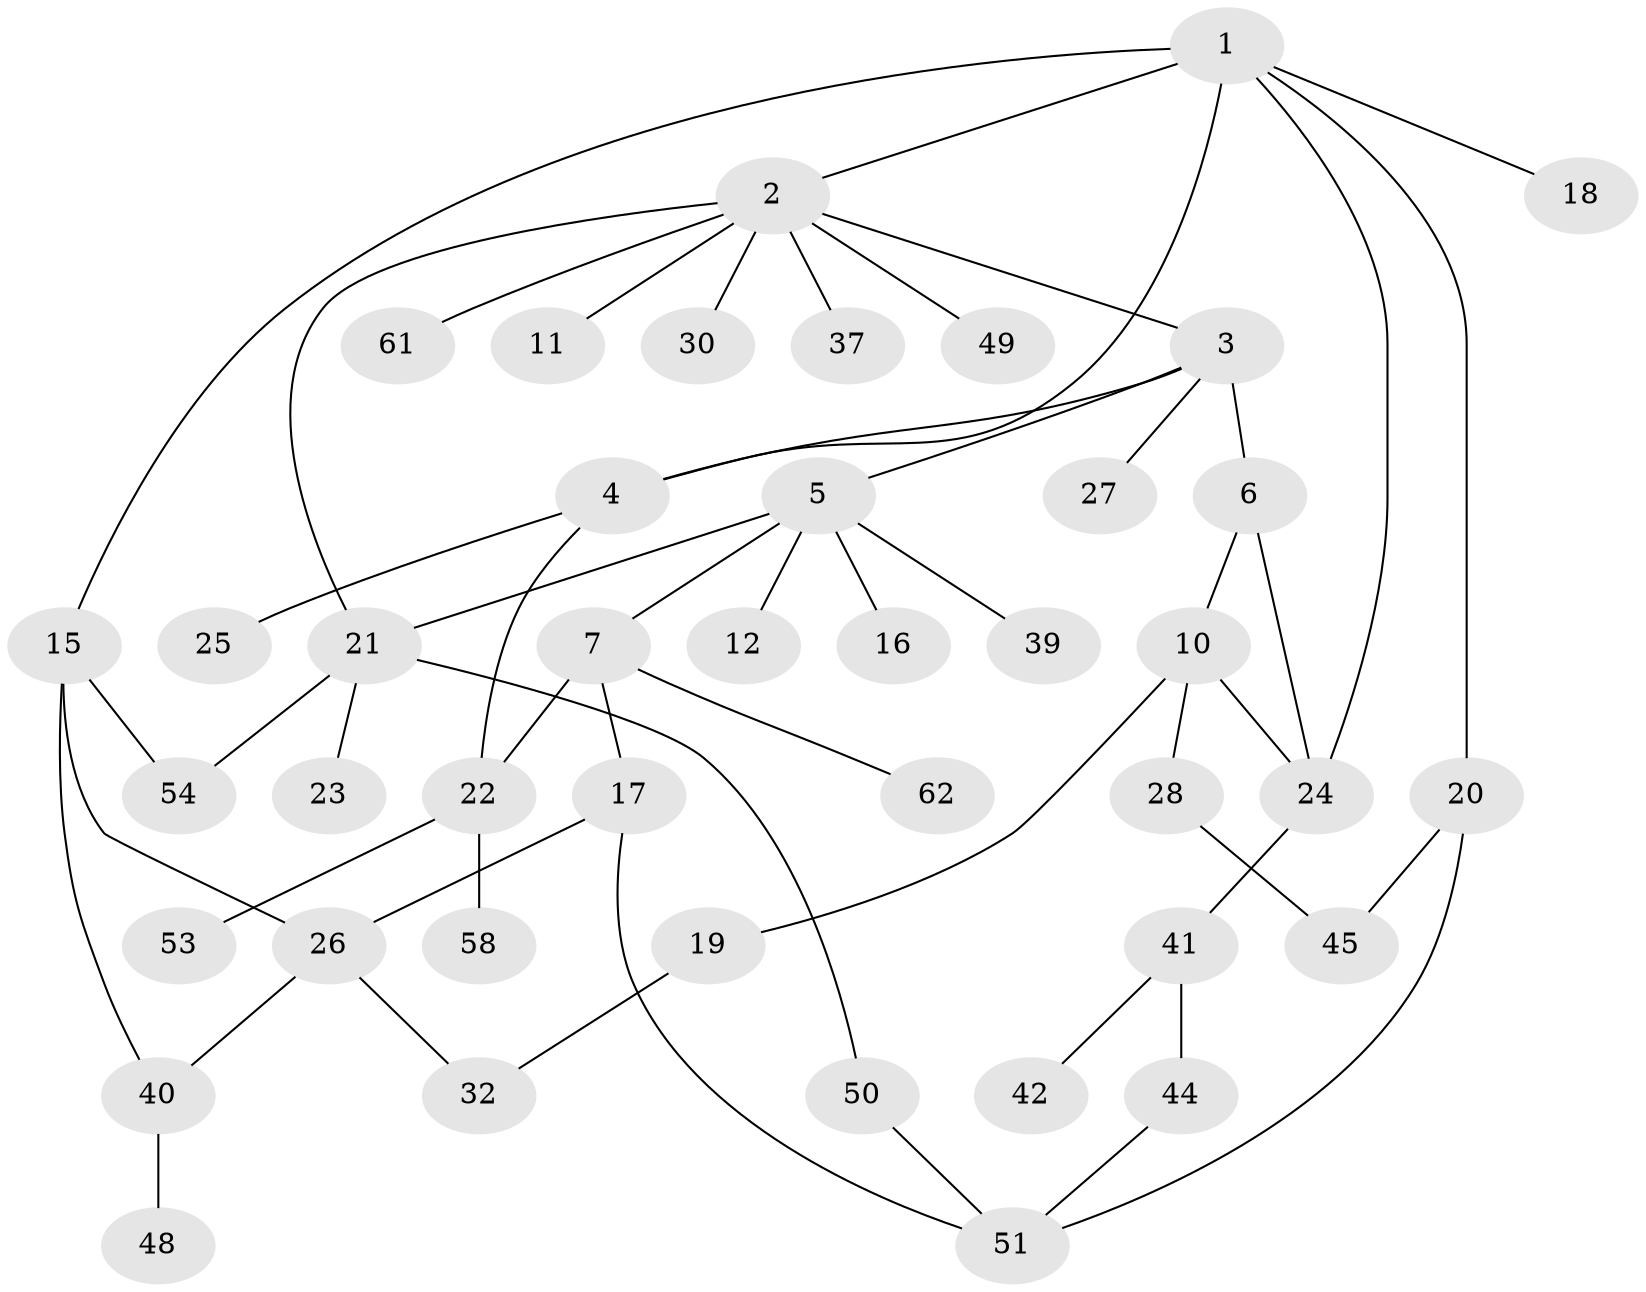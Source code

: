 // Generated by graph-tools (version 1.1) at 2025/51/02/27/25 19:51:36]
// undirected, 42 vertices, 54 edges
graph export_dot {
graph [start="1"]
  node [color=gray90,style=filled];
  1 [super="+9"];
  2 [super="+14"];
  3;
  4 [super="+35"];
  5 [super="+63"];
  6 [super="+8"];
  7 [super="+55"];
  10 [super="+13"];
  11 [super="+56"];
  12;
  15 [super="+47"];
  16;
  17 [super="+31"];
  18 [super="+59"];
  19 [super="+38"];
  20 [super="+36"];
  21 [super="+29"];
  22 [super="+43"];
  23;
  24 [super="+33"];
  25;
  26 [super="+34"];
  27;
  28 [super="+66"];
  30 [super="+60"];
  32;
  37 [super="+57"];
  39;
  40;
  41 [super="+46"];
  42;
  44;
  45 [super="+64"];
  48;
  49;
  50;
  51 [super="+52"];
  53;
  54;
  58 [super="+65"];
  61;
  62;
  1 -- 2;
  1 -- 15;
  1 -- 18;
  1 -- 20;
  1 -- 4;
  1 -- 24;
  2 -- 3;
  2 -- 11;
  2 -- 61;
  2 -- 21;
  2 -- 49;
  2 -- 37;
  2 -- 30;
  3 -- 4;
  3 -- 5;
  3 -- 6;
  3 -- 27;
  4 -- 25;
  4 -- 22;
  5 -- 7;
  5 -- 12;
  5 -- 16;
  5 -- 21;
  5 -- 39;
  6 -- 24;
  6 -- 10;
  7 -- 17;
  7 -- 22;
  7 -- 62;
  10 -- 28;
  10 -- 24;
  10 -- 19;
  15 -- 40;
  15 -- 26;
  15 -- 54;
  17 -- 26;
  17 -- 51;
  19 -- 32;
  20 -- 45;
  20 -- 51;
  21 -- 23;
  21 -- 54;
  21 -- 50;
  22 -- 53;
  22 -- 58;
  24 -- 41;
  26 -- 32;
  26 -- 40;
  28 -- 45;
  40 -- 48;
  41 -- 42;
  41 -- 44;
  44 -- 51;
  50 -- 51;
}
